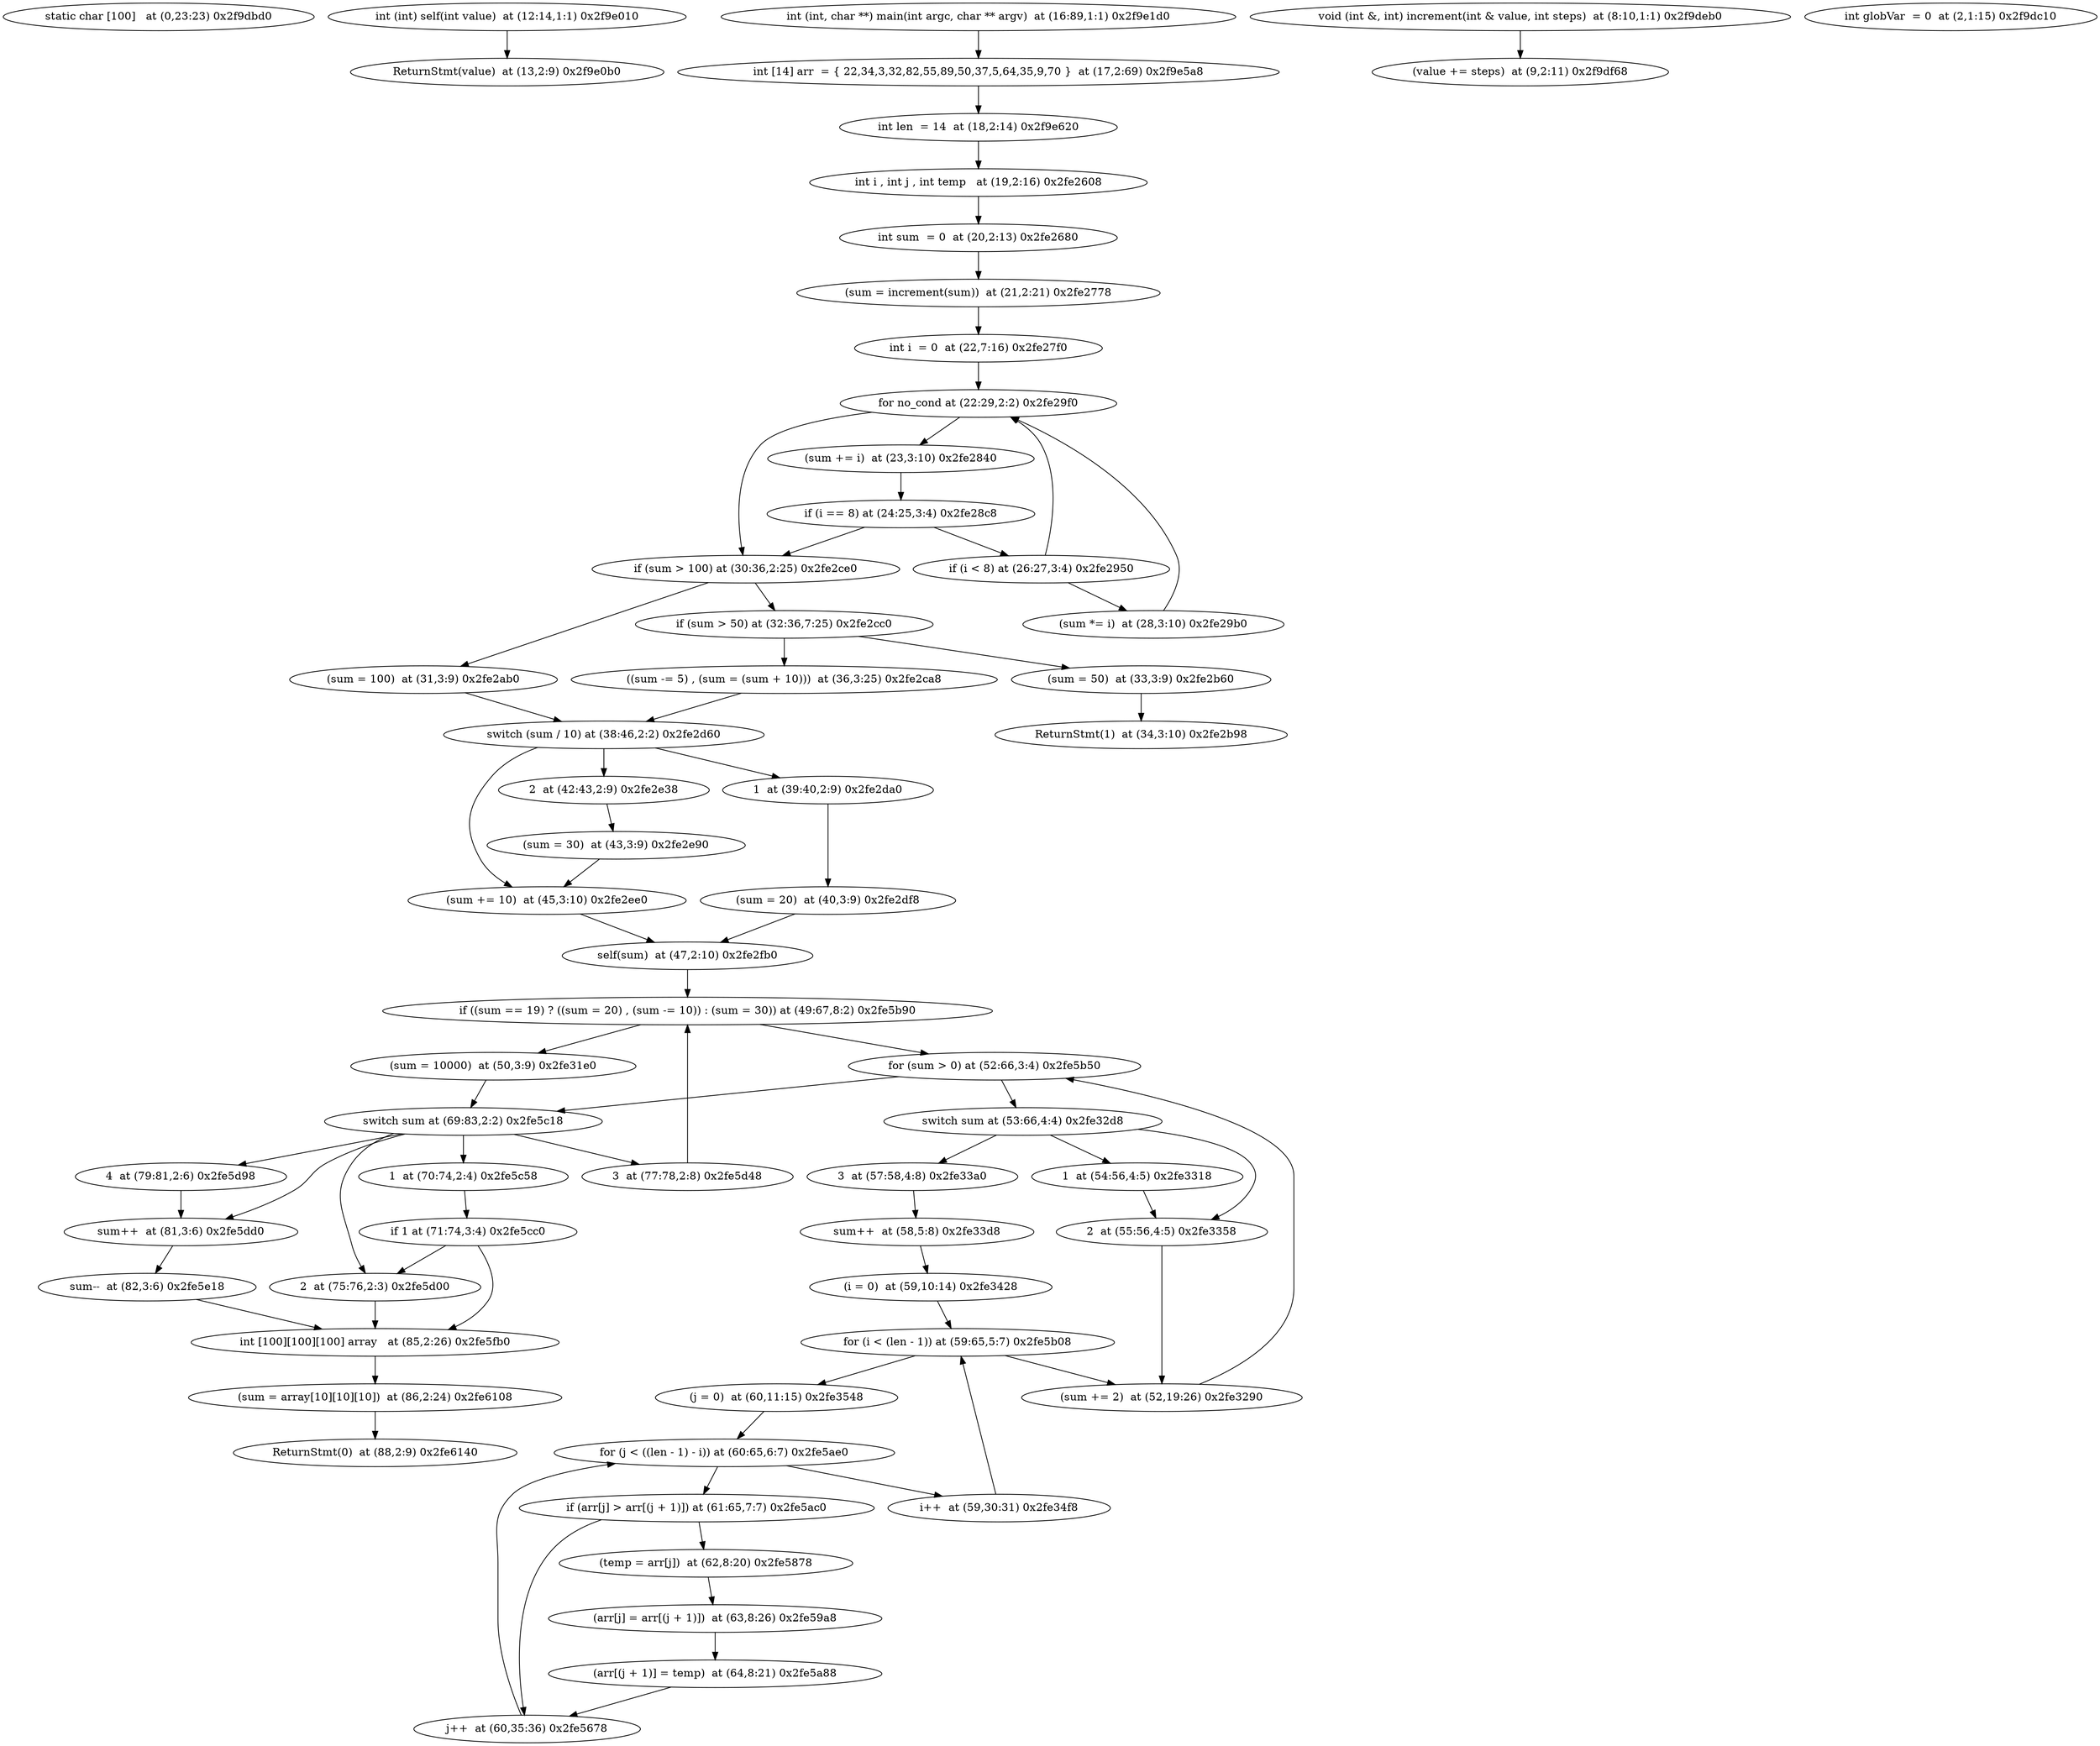 digraph {
"static char [100]   at (0,23:23) 0x2f9dbd0"
"int (int) self(int value)  at (12:14,1:1) 0x2f9e010" -> "ReturnStmt(value)  at (13,2:9) 0x2f9e0b0"
"ReturnStmt(value)  at (13,2:9) 0x2f9e0b0"
"int (int, char **) main(int argc, char ** argv)  at (16:89,1:1) 0x2f9e1d0" -> "int [14] arr  = { 22,34,3,32,82,55,89,50,37,5,64,35,9,70 }  at (17,2:69) 0x2f9e5a8"
"int [14] arr  = { 22,34,3,32,82,55,89,50,37,5,64,35,9,70 }  at (17,2:69) 0x2f9e5a8" -> "int len  = 14  at (18,2:14) 0x2f9e620"
"int len  = 14  at (18,2:14) 0x2f9e620" -> "int i , int j , int temp   at (19,2:16) 0x2fe2608"
"int i , int j , int temp   at (19,2:16) 0x2fe2608" -> "int sum  = 0  at (20,2:13) 0x2fe2680"
"int sum  = 0  at (20,2:13) 0x2fe2680" -> "(sum = increment(sum))  at (21,2:21) 0x2fe2778"
"(sum = increment(sum))  at (21,2:21) 0x2fe2778" -> "int i  = 0  at (22,7:16) 0x2fe27f0"
"int i  = 0  at (22,7:16) 0x2fe27f0" -> "for no_cond at (22:29,2:2) 0x2fe29f0"
"for no_cond at (22:29,2:2) 0x2fe29f0" -> "if (sum > 100) at (30:36,2:25) 0x2fe2ce0"
"for no_cond at (22:29,2:2) 0x2fe29f0" -> "(sum += i)  at (23,3:10) 0x2fe2840"
"if (sum > 100) at (30:36,2:25) 0x2fe2ce0" -> "(sum = 100)  at (31,3:9) 0x2fe2ab0"
"if (sum > 100) at (30:36,2:25) 0x2fe2ce0" -> "if (sum > 50) at (32:36,7:25) 0x2fe2cc0"
"(sum = 100)  at (31,3:9) 0x2fe2ab0" -> "switch (sum / 10) at (38:46,2:2) 0x2fe2d60"
"switch (sum / 10) at (38:46,2:2) 0x2fe2d60" -> "(sum += 10)  at (45,3:10) 0x2fe2ee0"
"switch (sum / 10) at (38:46,2:2) 0x2fe2d60" -> "1  at (39:40,2:9) 0x2fe2da0"
"switch (sum / 10) at (38:46,2:2) 0x2fe2d60" -> "2  at (42:43,2:9) 0x2fe2e38"
"(sum += 10)  at (45,3:10) 0x2fe2ee0" -> "self(sum)  at (47,2:10) 0x2fe2fb0"
"self(sum)  at (47,2:10) 0x2fe2fb0" -> "if ((sum == 19) ? ((sum = 20) , (sum -= 10)) : (sum = 30)) at (49:67,8:2) 0x2fe5b90"
"if ((sum == 19) ? ((sum = 20) , (sum -= 10)) : (sum = 30)) at (49:67,8:2) 0x2fe5b90" -> "(sum = 10000)  at (50,3:9) 0x2fe31e0"
"if ((sum == 19) ? ((sum = 20) , (sum -= 10)) : (sum = 30)) at (49:67,8:2) 0x2fe5b90" -> "for (sum > 0) at (52:66,3:4) 0x2fe5b50"
"(sum = 10000)  at (50,3:9) 0x2fe31e0" -> "switch sum at (69:83,2:2) 0x2fe5c18"
"switch sum at (69:83,2:2) 0x2fe5c18" -> "4  at (79:81,2:6) 0x2fe5d98"
"switch sum at (69:83,2:2) 0x2fe5c18" -> "2  at (75:76,2:3) 0x2fe5d00"
"switch sum at (69:83,2:2) 0x2fe5c18" -> "sum++  at (81,3:6) 0x2fe5dd0"
"switch sum at (69:83,2:2) 0x2fe5c18" -> "1  at (70:74,2:4) 0x2fe5c58"
"switch sum at (69:83,2:2) 0x2fe5c18" -> "3  at (77:78,2:8) 0x2fe5d48"
"4  at (79:81,2:6) 0x2fe5d98" -> "sum++  at (81,3:6) 0x2fe5dd0"
"sum++  at (81,3:6) 0x2fe5dd0" -> "sum--  at (82,3:6) 0x2fe5e18"
"sum--  at (82,3:6) 0x2fe5e18" -> "int [100][100][100] array   at (85,2:26) 0x2fe5fb0"
"int [100][100][100] array   at (85,2:26) 0x2fe5fb0" -> "(sum = array[10][10][10])  at (86,2:24) 0x2fe6108"
"(sum = array[10][10][10])  at (86,2:24) 0x2fe6108" -> "ReturnStmt(0)  at (88,2:9) 0x2fe6140"
"ReturnStmt(0)  at (88,2:9) 0x2fe6140"
"2  at (75:76,2:3) 0x2fe5d00" -> "int [100][100][100] array   at (85,2:26) 0x2fe5fb0"
"1  at (70:74,2:4) 0x2fe5c58" -> "if 1 at (71:74,3:4) 0x2fe5cc0"
"if 1 at (71:74,3:4) 0x2fe5cc0" -> "2  at (75:76,2:3) 0x2fe5d00"
"if 1 at (71:74,3:4) 0x2fe5cc0" -> "int [100][100][100] array   at (85,2:26) 0x2fe5fb0"
"3  at (77:78,2:8) 0x2fe5d48" -> "if ((sum == 19) ? ((sum = 20) , (sum -= 10)) : (sum = 30)) at (49:67,8:2) 0x2fe5b90"
"for (sum > 0) at (52:66,3:4) 0x2fe5b50" -> "switch sum at (69:83,2:2) 0x2fe5c18"
"for (sum > 0) at (52:66,3:4) 0x2fe5b50" -> "switch sum at (53:66,4:4) 0x2fe32d8"
"switch sum at (53:66,4:4) 0x2fe32d8" -> "1  at (54:56,4:5) 0x2fe3318"
"switch sum at (53:66,4:4) 0x2fe32d8" -> "2  at (55:56,4:5) 0x2fe3358"
"switch sum at (53:66,4:4) 0x2fe32d8" -> "3  at (57:58,4:8) 0x2fe33a0"
"1  at (54:56,4:5) 0x2fe3318" -> "2  at (55:56,4:5) 0x2fe3358"
"2  at (55:56,4:5) 0x2fe3358" -> "(sum += 2)  at (52,19:26) 0x2fe3290"
"(sum += 2)  at (52,19:26) 0x2fe3290" -> "for (sum > 0) at (52:66,3:4) 0x2fe5b50"
"3  at (57:58,4:8) 0x2fe33a0" -> "sum++  at (58,5:8) 0x2fe33d8"
"sum++  at (58,5:8) 0x2fe33d8" -> "(i = 0)  at (59,10:14) 0x2fe3428"
"(i = 0)  at (59,10:14) 0x2fe3428" -> "for (i < (len - 1)) at (59:65,5:7) 0x2fe5b08"
"for (i < (len - 1)) at (59:65,5:7) 0x2fe5b08" -> "(j = 0)  at (60,11:15) 0x2fe3548"
"for (i < (len - 1)) at (59:65,5:7) 0x2fe5b08" -> "(sum += 2)  at (52,19:26) 0x2fe3290"
"(j = 0)  at (60,11:15) 0x2fe3548" -> "for (j < ((len - 1) - i)) at (60:65,6:7) 0x2fe5ae0"
"for (j < ((len - 1) - i)) at (60:65,6:7) 0x2fe5ae0" -> "i++  at (59,30:31) 0x2fe34f8"
"for (j < ((len - 1) - i)) at (60:65,6:7) 0x2fe5ae0" -> "if (arr[j] > arr[(j + 1)]) at (61:65,7:7) 0x2fe5ac0"
"i++  at (59,30:31) 0x2fe34f8" -> "for (i < (len - 1)) at (59:65,5:7) 0x2fe5b08"
"if (arr[j] > arr[(j + 1)]) at (61:65,7:7) 0x2fe5ac0" -> "j++  at (60,35:36) 0x2fe5678"
"if (arr[j] > arr[(j + 1)]) at (61:65,7:7) 0x2fe5ac0" -> "(temp = arr[j])  at (62,8:20) 0x2fe5878"
"j++  at (60,35:36) 0x2fe5678" -> "for (j < ((len - 1) - i)) at (60:65,6:7) 0x2fe5ae0"
"(temp = arr[j])  at (62,8:20) 0x2fe5878" -> "(arr[j] = arr[(j + 1)])  at (63,8:26) 0x2fe59a8"
"(arr[j] = arr[(j + 1)])  at (63,8:26) 0x2fe59a8" -> "(arr[(j + 1)] = temp)  at (64,8:21) 0x2fe5a88"
"(arr[(j + 1)] = temp)  at (64,8:21) 0x2fe5a88" -> "j++  at (60,35:36) 0x2fe5678"
"1  at (39:40,2:9) 0x2fe2da0" -> "(sum = 20)  at (40,3:9) 0x2fe2df8"
"(sum = 20)  at (40,3:9) 0x2fe2df8" -> "self(sum)  at (47,2:10) 0x2fe2fb0"
"2  at (42:43,2:9) 0x2fe2e38" -> "(sum = 30)  at (43,3:9) 0x2fe2e90"
"(sum = 30)  at (43,3:9) 0x2fe2e90" -> "(sum += 10)  at (45,3:10) 0x2fe2ee0"
"if (sum > 50) at (32:36,7:25) 0x2fe2cc0" -> "((sum -= 5) , (sum = (sum + 10)))  at (36,3:25) 0x2fe2ca8"
"if (sum > 50) at (32:36,7:25) 0x2fe2cc0" -> "(sum = 50)  at (33,3:9) 0x2fe2b60"
"((sum -= 5) , (sum = (sum + 10)))  at (36,3:25) 0x2fe2ca8" -> "switch (sum / 10) at (38:46,2:2) 0x2fe2d60"
"(sum = 50)  at (33,3:9) 0x2fe2b60" -> "ReturnStmt(1)  at (34,3:10) 0x2fe2b98"
"ReturnStmt(1)  at (34,3:10) 0x2fe2b98"
"(sum += i)  at (23,3:10) 0x2fe2840" -> "if (i == 8) at (24:25,3:4) 0x2fe28c8"
"if (i == 8) at (24:25,3:4) 0x2fe28c8" -> "if (sum > 100) at (30:36,2:25) 0x2fe2ce0"
"if (i == 8) at (24:25,3:4) 0x2fe28c8" -> "if (i < 8) at (26:27,3:4) 0x2fe2950"
"if (i < 8) at (26:27,3:4) 0x2fe2950" -> "(sum *= i)  at (28,3:10) 0x2fe29b0"
"if (i < 8) at (26:27,3:4) 0x2fe2950" -> "for no_cond at (22:29,2:2) 0x2fe29f0"
"(sum *= i)  at (28,3:10) 0x2fe29b0" -> "for no_cond at (22:29,2:2) 0x2fe29f0"
"void (int &, int) increment(int & value, int steps)  at (8:10,1:1) 0x2f9deb0" -> "(value += steps)  at (9,2:11) 0x2f9df68"
"(value += steps)  at (9,2:11) 0x2f9df68"
"int globVar  = 0  at (2,1:15) 0x2f9dc10"
}
